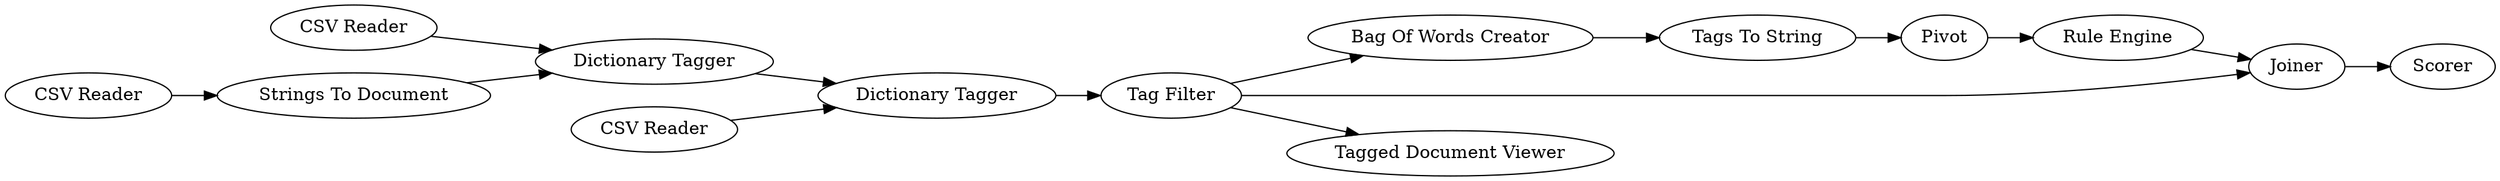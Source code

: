 digraph {
	"-5872102786442469502_4" [label="CSV Reader"]
	"-5872102786442469502_11" [label=Pivot]
	"-5872102786442469502_8" [label="Bag Of Words Creator"]
	"-5872102786442469502_12" [label="Rule Engine"]
	"-5872102786442469502_5" [label="Dictionary Tagger"]
	"-5872102786442469502_3" [label="CSV Reader"]
	"-5872102786442469502_14" [label=Scorer]
	"-5872102786442469502_6" [label="Dictionary Tagger"]
	"-5872102786442469502_9" [label="Tag Filter"]
	"-5872102786442469502_1" [label="CSV Reader"]
	"-5872102786442469502_2" [label="Strings To Document"]
	"-5872102786442469502_13" [label=Joiner]
	"-5872102786442469502_7" [label="Tagged Document Viewer"]
	"-5872102786442469502_10" [label="Tags To String"]
	"-5872102786442469502_1" -> "-5872102786442469502_2"
	"-5872102786442469502_9" -> "-5872102786442469502_8"
	"-5872102786442469502_8" -> "-5872102786442469502_10"
	"-5872102786442469502_6" -> "-5872102786442469502_9"
	"-5872102786442469502_9" -> "-5872102786442469502_13"
	"-5872102786442469502_11" -> "-5872102786442469502_12"
	"-5872102786442469502_10" -> "-5872102786442469502_11"
	"-5872102786442469502_9" -> "-5872102786442469502_7"
	"-5872102786442469502_3" -> "-5872102786442469502_6"
	"-5872102786442469502_2" -> "-5872102786442469502_5"
	"-5872102786442469502_5" -> "-5872102786442469502_6"
	"-5872102786442469502_12" -> "-5872102786442469502_13"
	"-5872102786442469502_13" -> "-5872102786442469502_14"
	"-5872102786442469502_4" -> "-5872102786442469502_5"
	rankdir=LR
}
